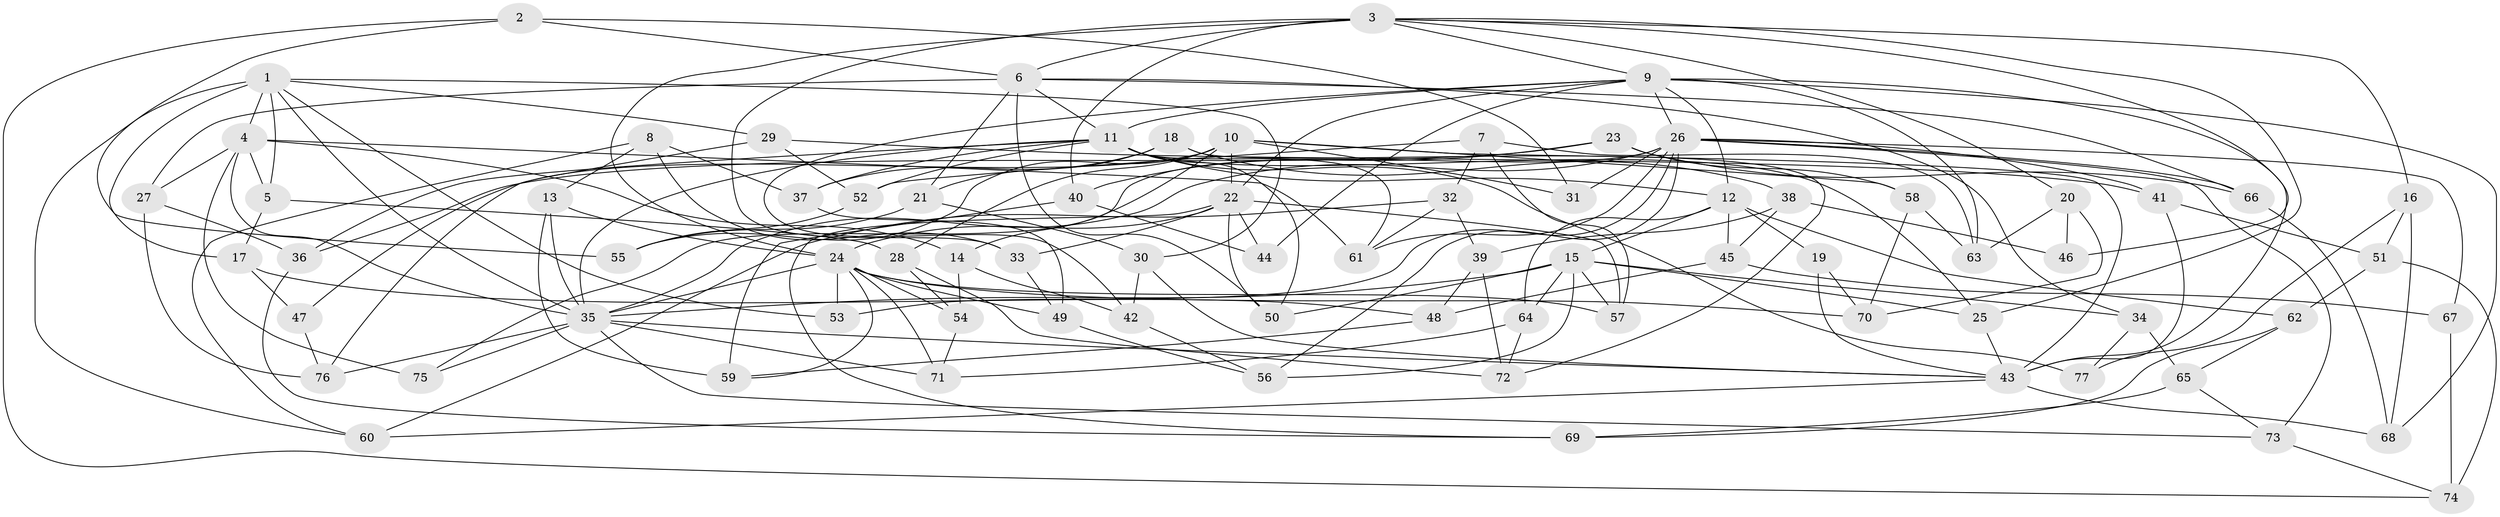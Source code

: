 // original degree distribution, {4: 1.0}
// Generated by graph-tools (version 1.1) at 2025/53/03/04/25 22:53:49]
// undirected, 77 vertices, 185 edges
graph export_dot {
  node [color=gray90,style=filled];
  1;
  2;
  3;
  4;
  5;
  6;
  7;
  8;
  9;
  10;
  11;
  12;
  13;
  14;
  15;
  16;
  17;
  18;
  19;
  20;
  21;
  22;
  23;
  24;
  25;
  26;
  27;
  28;
  29;
  30;
  31;
  32;
  33;
  34;
  35;
  36;
  37;
  38;
  39;
  40;
  41;
  42;
  43;
  44;
  45;
  46;
  47;
  48;
  49;
  50;
  51;
  52;
  53;
  54;
  55;
  56;
  57;
  58;
  59;
  60;
  61;
  62;
  63;
  64;
  65;
  66;
  67;
  68;
  69;
  70;
  71;
  72;
  73;
  74;
  75;
  76;
  77;
  1 -- 4 [weight=3.0];
  1 -- 5 [weight=1.0];
  1 -- 17 [weight=1.0];
  1 -- 29 [weight=1.0];
  1 -- 30 [weight=1.0];
  1 -- 35 [weight=1.0];
  1 -- 53 [weight=1.0];
  1 -- 60 [weight=1.0];
  2 -- 6 [weight=1.0];
  2 -- 31 [weight=1.0];
  2 -- 55 [weight=1.0];
  2 -- 74 [weight=1.0];
  3 -- 6 [weight=3.0];
  3 -- 9 [weight=1.0];
  3 -- 16 [weight=1.0];
  3 -- 20 [weight=1.0];
  3 -- 24 [weight=1.0];
  3 -- 25 [weight=1.0];
  3 -- 33 [weight=1.0];
  3 -- 40 [weight=1.0];
  3 -- 46 [weight=2.0];
  4 -- 5 [weight=1.0];
  4 -- 14 [weight=1.0];
  4 -- 27 [weight=1.0];
  4 -- 35 [weight=1.0];
  4 -- 61 [weight=1.0];
  4 -- 75 [weight=2.0];
  5 -- 17 [weight=1.0];
  5 -- 28 [weight=1.0];
  6 -- 11 [weight=1.0];
  6 -- 21 [weight=1.0];
  6 -- 27 [weight=1.0];
  6 -- 34 [weight=1.0];
  6 -- 50 [weight=1.0];
  6 -- 66 [weight=1.0];
  7 -- 32 [weight=1.0];
  7 -- 52 [weight=1.0];
  7 -- 57 [weight=1.0];
  7 -- 63 [weight=1.0];
  8 -- 13 [weight=1.0];
  8 -- 33 [weight=1.0];
  8 -- 37 [weight=1.0];
  8 -- 60 [weight=1.0];
  9 -- 11 [weight=1.0];
  9 -- 12 [weight=1.0];
  9 -- 22 [weight=1.0];
  9 -- 26 [weight=1.0];
  9 -- 42 [weight=1.0];
  9 -- 43 [weight=2.0];
  9 -- 44 [weight=2.0];
  9 -- 63 [weight=1.0];
  9 -- 68 [weight=1.0];
  10 -- 14 [weight=1.0];
  10 -- 22 [weight=3.0];
  10 -- 28 [weight=1.0];
  10 -- 31 [weight=2.0];
  10 -- 43 [weight=1.0];
  10 -- 47 [weight=2.0];
  10 -- 55 [weight=1.0];
  10 -- 58 [weight=1.0];
  11 -- 12 [weight=1.0];
  11 -- 25 [weight=1.0];
  11 -- 35 [weight=1.0];
  11 -- 36 [weight=1.0];
  11 -- 37 [weight=1.0];
  11 -- 50 [weight=1.0];
  11 -- 52 [weight=1.0];
  11 -- 61 [weight=1.0];
  11 -- 77 [weight=2.0];
  12 -- 15 [weight=3.0];
  12 -- 19 [weight=2.0];
  12 -- 45 [weight=1.0];
  12 -- 62 [weight=1.0];
  12 -- 64 [weight=1.0];
  13 -- 24 [weight=1.0];
  13 -- 35 [weight=1.0];
  13 -- 59 [weight=1.0];
  14 -- 42 [weight=1.0];
  14 -- 54 [weight=1.0];
  15 -- 25 [weight=1.0];
  15 -- 34 [weight=1.0];
  15 -- 35 [weight=1.0];
  15 -- 50 [weight=1.0];
  15 -- 56 [weight=1.0];
  15 -- 57 [weight=1.0];
  15 -- 64 [weight=1.0];
  16 -- 51 [weight=1.0];
  16 -- 68 [weight=1.0];
  16 -- 77 [weight=1.0];
  17 -- 47 [weight=1.0];
  17 -- 48 [weight=1.0];
  18 -- 21 [weight=1.0];
  18 -- 37 [weight=1.0];
  18 -- 38 [weight=1.0];
  18 -- 72 [weight=1.0];
  19 -- 43 [weight=1.0];
  19 -- 70 [weight=1.0];
  20 -- 46 [weight=1.0];
  20 -- 63 [weight=1.0];
  20 -- 70 [weight=1.0];
  21 -- 30 [weight=1.0];
  21 -- 55 [weight=1.0];
  22 -- 24 [weight=1.0];
  22 -- 33 [weight=1.0];
  22 -- 44 [weight=1.0];
  22 -- 50 [weight=1.0];
  22 -- 57 [weight=1.0];
  22 -- 69 [weight=1.0];
  23 -- 36 [weight=1.0];
  23 -- 40 [weight=1.0];
  23 -- 58 [weight=1.0];
  23 -- 66 [weight=1.0];
  24 -- 35 [weight=1.0];
  24 -- 49 [weight=1.0];
  24 -- 53 [weight=2.0];
  24 -- 54 [weight=1.0];
  24 -- 57 [weight=1.0];
  24 -- 59 [weight=1.0];
  24 -- 70 [weight=1.0];
  24 -- 71 [weight=1.0];
  25 -- 43 [weight=1.0];
  26 -- 31 [weight=1.0];
  26 -- 35 [weight=1.0];
  26 -- 41 [weight=1.0];
  26 -- 53 [weight=1.0];
  26 -- 56 [weight=1.0];
  26 -- 61 [weight=1.0];
  26 -- 66 [weight=1.0];
  26 -- 67 [weight=2.0];
  26 -- 73 [weight=1.0];
  26 -- 75 [weight=1.0];
  27 -- 36 [weight=1.0];
  27 -- 76 [weight=1.0];
  28 -- 54 [weight=1.0];
  28 -- 72 [weight=1.0];
  29 -- 41 [weight=1.0];
  29 -- 52 [weight=1.0];
  29 -- 76 [weight=1.0];
  30 -- 42 [weight=1.0];
  30 -- 43 [weight=1.0];
  32 -- 39 [weight=1.0];
  32 -- 60 [weight=1.0];
  32 -- 61 [weight=1.0];
  33 -- 49 [weight=1.0];
  34 -- 65 [weight=1.0];
  34 -- 77 [weight=1.0];
  35 -- 43 [weight=1.0];
  35 -- 71 [weight=1.0];
  35 -- 73 [weight=1.0];
  35 -- 75 [weight=1.0];
  35 -- 76 [weight=1.0];
  36 -- 69 [weight=1.0];
  37 -- 49 [weight=1.0];
  38 -- 39 [weight=1.0];
  38 -- 45 [weight=1.0];
  38 -- 46 [weight=1.0];
  39 -- 48 [weight=1.0];
  39 -- 72 [weight=1.0];
  40 -- 44 [weight=1.0];
  40 -- 59 [weight=1.0];
  41 -- 43 [weight=1.0];
  41 -- 51 [weight=1.0];
  42 -- 56 [weight=1.0];
  43 -- 60 [weight=1.0];
  43 -- 68 [weight=1.0];
  45 -- 48 [weight=1.0];
  45 -- 67 [weight=1.0];
  47 -- 76 [weight=1.0];
  48 -- 59 [weight=1.0];
  49 -- 56 [weight=1.0];
  51 -- 62 [weight=1.0];
  51 -- 74 [weight=1.0];
  52 -- 55 [weight=1.0];
  54 -- 71 [weight=1.0];
  58 -- 63 [weight=1.0];
  58 -- 70 [weight=1.0];
  62 -- 65 [weight=1.0];
  62 -- 69 [weight=1.0];
  64 -- 71 [weight=1.0];
  64 -- 72 [weight=1.0];
  65 -- 69 [weight=1.0];
  65 -- 73 [weight=1.0];
  66 -- 68 [weight=1.0];
  67 -- 74 [weight=1.0];
  73 -- 74 [weight=1.0];
}

